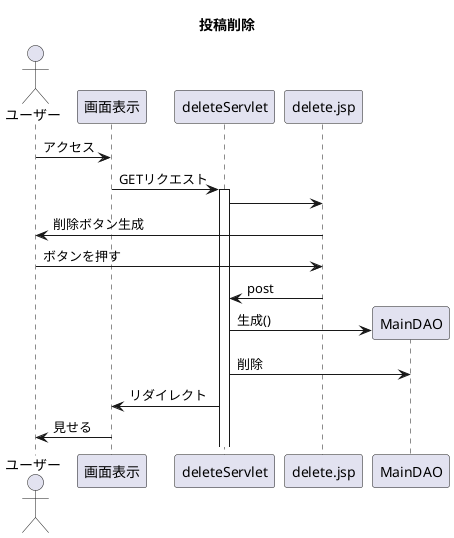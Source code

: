 @startuml
title 投稿削除
actor ユーザー
ユーザー->画面表示:アクセス

画面表示 -> deleteServlet++:GETリクエスト
deleteServlet->delete.jsp
delete.jsp->ユーザー:削除ボタン生成
ユーザー->delete.jsp:ボタンを押す
delete.jsp->deleteServlet:post
deleteServlet -> MainDAO**:生成()
deleteServlet ->MainDAO:削除
deleteServlet->画面表示:リダイレクト
画面表示->ユーザー:見せる
@enduml